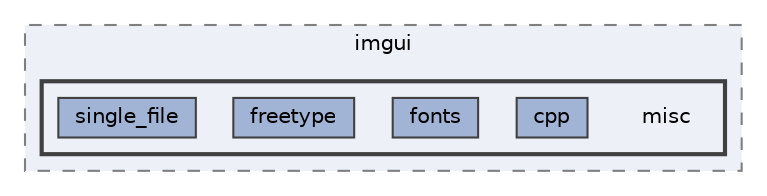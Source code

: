 digraph "src/imgui/misc"
{
 // LATEX_PDF_SIZE
  bgcolor="transparent";
  edge [fontname=Helvetica,fontsize=10,labelfontname=Helvetica,labelfontsize=10];
  node [fontname=Helvetica,fontsize=10,shape=box,height=0.2,width=0.4];
  compound=true
  subgraph clusterdir_c22cfa1b0f87b4cb70b9efd410032809 {
    graph [ bgcolor="#edf0f7", pencolor="grey50", label="imgui", fontname=Helvetica,fontsize=10 style="filled,dashed", URL="dir_c22cfa1b0f87b4cb70b9efd410032809.html",tooltip=""]
  subgraph clusterdir_b8ca2f15db7fee9de4a1447775b1dc9c {
    graph [ bgcolor="#edf0f7", pencolor="grey25", label="", fontname=Helvetica,fontsize=10 style="filled,bold", URL="dir_b8ca2f15db7fee9de4a1447775b1dc9c.html",tooltip=""]
    dir_b8ca2f15db7fee9de4a1447775b1dc9c [shape=plaintext, label="misc"];
  dir_0d9fb7875bc2ceff5b213b0ac6a69ea6 [label="cpp", fillcolor="#a2b4d6", color="grey25", style="filled", URL="dir_0d9fb7875bc2ceff5b213b0ac6a69ea6.html",tooltip=""];
  dir_a781289be52f61a6916013b87ef41eb0 [label="fonts", fillcolor="#a2b4d6", color="grey25", style="filled", URL="dir_a781289be52f61a6916013b87ef41eb0.html",tooltip=""];
  dir_e4b35453ddf36b31c6a055bdb29d9691 [label="freetype", fillcolor="#a2b4d6", color="grey25", style="filled", URL="dir_e4b35453ddf36b31c6a055bdb29d9691.html",tooltip=""];
  dir_880dfab9c488b3ffc1c029f2ef430c1f [label="single_file", fillcolor="#a2b4d6", color="grey25", style="filled", URL="dir_880dfab9c488b3ffc1c029f2ef430c1f.html",tooltip=""];
  }
  }
}
